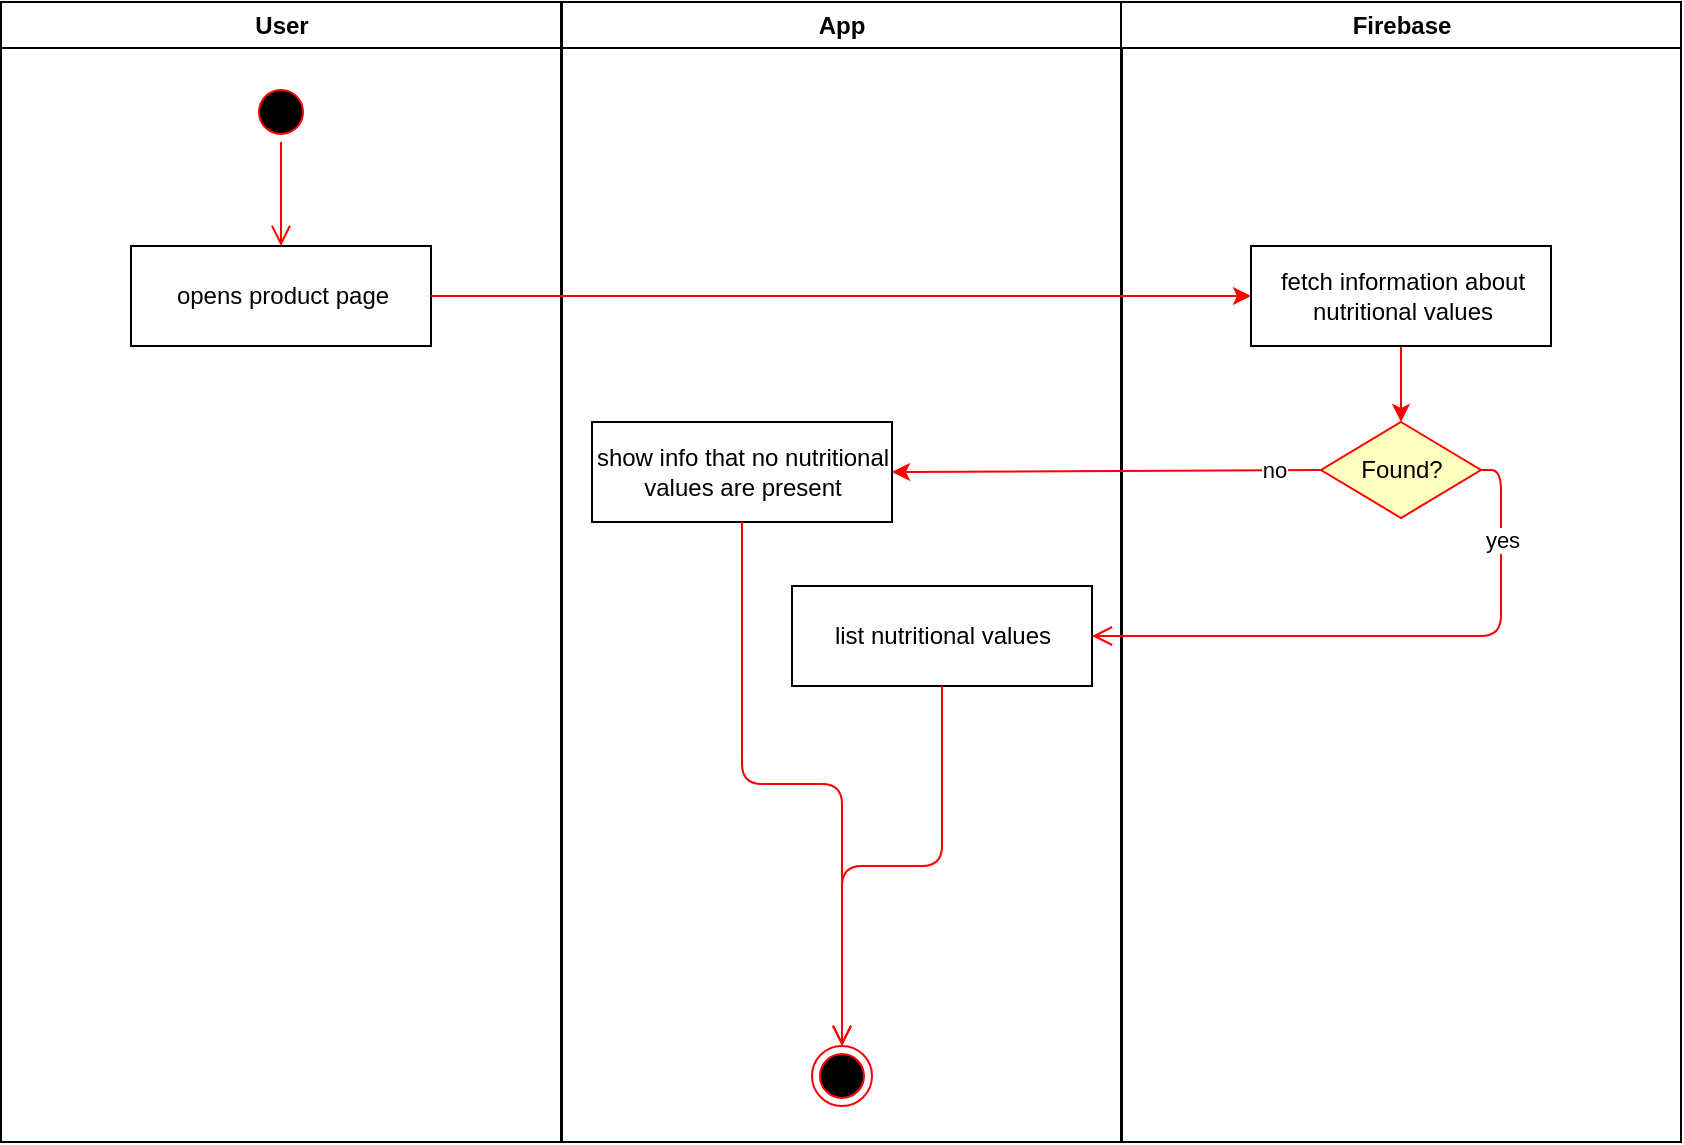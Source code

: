 <mxfile>
    <diagram name="Page-1" id="e7e014a7-5840-1c2e-5031-d8a46d1fe8dd">
        <mxGraphModel dx="698" dy="575" grid="1" gridSize="10" guides="1" tooltips="1" connect="1" arrows="1" fold="1" page="1" pageScale="1" pageWidth="1169" pageHeight="826" background="none" math="0" shadow="0">
            <root>
                <mxCell id="0"/>
                <mxCell id="1" parent="0"/>
                <mxCell id="115" value="User" style="swimlane;whiteSpace=wrap;movable=0;" parent="1" vertex="1">
                    <mxGeometry x="164.5" y="128" width="280" height="570" as="geometry"/>
                </mxCell>
                <mxCell id="116" value="" style="ellipse;shape=startState;fillColor=#000000;strokeColor=#ff0000;" parent="115" vertex="1">
                    <mxGeometry x="125" y="40" width="30" height="30" as="geometry"/>
                </mxCell>
                <mxCell id="117" value="" style="edgeStyle=elbowEdgeStyle;elbow=horizontal;verticalAlign=bottom;endArrow=open;endSize=8;strokeColor=#FF0000;endFill=1;rounded=0;entryX=0.5;entryY=0;entryDx=0;entryDy=0;" parent="115" source="116" target="118" edge="1">
                    <mxGeometry x="100" y="40" as="geometry">
                        <mxPoint x="115.5" y="110" as="targetPoint"/>
                    </mxGeometry>
                </mxCell>
                <mxCell id="118" value="opens product page" style="html=1;" parent="115" vertex="1">
                    <mxGeometry x="65" y="122" width="150" height="50" as="geometry"/>
                </mxCell>
                <mxCell id="119" value="App" style="swimlane;whiteSpace=wrap;movable=0;" parent="1" vertex="1">
                    <mxGeometry x="445" y="128" width="280" height="570" as="geometry"/>
                </mxCell>
                <mxCell id="120" value="show info that no nutritional&lt;br&gt;values are present" style="html=1;" parent="119" vertex="1">
                    <mxGeometry x="15" y="210" width="150" height="50" as="geometry"/>
                </mxCell>
                <mxCell id="121" value="list nutritional values" style="html=1;" parent="119" vertex="1">
                    <mxGeometry x="115" y="292" width="150" height="50" as="geometry"/>
                </mxCell>
                <mxCell id="122" value="" style="ellipse;shape=endState;fillColor=#000000;strokeColor=#ff0000" parent="119" vertex="1">
                    <mxGeometry x="125" y="522" width="30" height="30" as="geometry"/>
                </mxCell>
                <mxCell id="123" value="" style="edgeStyle=orthogonalEdgeStyle;html=1;align=left;verticalAlign=bottom;endArrow=open;endSize=8;strokeColor=#ff0000;exitX=0.5;exitY=1;exitDx=0;exitDy=0;entryX=0.5;entryY=0;entryDx=0;entryDy=0;" parent="119" source="121" target="122" edge="1">
                    <mxGeometry x="-1" relative="1" as="geometry">
                        <mxPoint x="125.02" y="502.0" as="targetPoint"/>
                        <mxPoint x="370.02" y="412.0" as="sourcePoint"/>
                    </mxGeometry>
                </mxCell>
                <mxCell id="124" value="" style="edgeStyle=orthogonalEdgeStyle;html=1;align=left;verticalAlign=bottom;endArrow=open;endSize=8;strokeColor=#ff0000;exitX=0.5;exitY=1;exitDx=0;exitDy=0;entryX=0.5;entryY=0;entryDx=0;entryDy=0;" parent="119" source="120" target="122" edge="1">
                    <mxGeometry x="-1" relative="1" as="geometry">
                        <mxPoint x="150" y="532" as="targetPoint"/>
                        <mxPoint x="149.5" y="382.0" as="sourcePoint"/>
                    </mxGeometry>
                </mxCell>
                <mxCell id="125" value="Firebase" style="swimlane;whiteSpace=wrap;movable=0;" parent="1" vertex="1">
                    <mxGeometry x="724.5" y="128" width="280" height="570" as="geometry"/>
                </mxCell>
                <mxCell id="126" style="edgeStyle=orthogonalEdgeStyle;rounded=0;orthogonalLoop=1;jettySize=auto;html=1;exitX=0.5;exitY=1;exitDx=0;exitDy=0;strokeColor=#FF0000;entryX=0.5;entryY=0;entryDx=0;entryDy=0;" parent="125" source="127" target="129" edge="1">
                    <mxGeometry relative="1" as="geometry">
                        <mxPoint x="140.5" y="242" as="targetPoint"/>
                    </mxGeometry>
                </mxCell>
                <mxCell id="127" value="fetch information about&lt;br&gt;nutritional values" style="html=1;" parent="125" vertex="1">
                    <mxGeometry x="65" y="122" width="150" height="50" as="geometry"/>
                </mxCell>
                <mxCell id="129" value="&lt;font color=&quot;#000000&quot;&gt;Found?&lt;/font&gt;" style="rhombus;whiteSpace=wrap;html=1;fillColor=#ffffc0;strokeColor=#ff0000;" parent="125" vertex="1">
                    <mxGeometry x="100" y="210" width="80" height="48" as="geometry"/>
                </mxCell>
                <mxCell id="128" style="edgeStyle=orthogonalEdgeStyle;rounded=0;orthogonalLoop=1;jettySize=auto;html=1;exitX=1;exitY=0.5;exitDx=0;exitDy=0;strokeColor=#FF0000;" parent="1" source="118" target="127" edge="1">
                    <mxGeometry relative="1" as="geometry">
                        <Array as="points">
                            <mxPoint x="530" y="275"/>
                            <mxPoint x="530" y="275"/>
                        </Array>
                    </mxGeometry>
                </mxCell>
                <mxCell id="132" value="" style="edgeStyle=orthogonalEdgeStyle;html=1;align=left;verticalAlign=bottom;endArrow=open;endSize=8;strokeColor=#ff0000;exitX=1;exitY=0.5;exitDx=0;exitDy=0;entryX=1;entryY=0.5;entryDx=0;entryDy=0;" parent="1" source="129" target="121" edge="1">
                    <mxGeometry x="-1" relative="1" as="geometry">
                        <mxPoint x="960" y="370" as="targetPoint"/>
                        <mxPoint x="911.75" y="390" as="sourcePoint"/>
                    </mxGeometry>
                </mxCell>
                <mxCell id="133" value="yes" style="edgeLabel;html=1;align=center;verticalAlign=middle;resizable=0;points=[];" parent="132" connectable="0" vertex="1">
                    <mxGeometry x="-0.699" relative="1" as="geometry">
                        <mxPoint as="offset"/>
                    </mxGeometry>
                </mxCell>
                <mxCell id="137" value="" style="endArrow=classic;html=1;entryX=1;entryY=0.5;entryDx=0;entryDy=0;exitX=0;exitY=0.5;exitDx=0;exitDy=0;strokeColor=#FF0000;" edge="1" parent="1" source="129" target="120">
                    <mxGeometry width="50" height="50" relative="1" as="geometry">
                        <mxPoint x="750" y="400" as="sourcePoint"/>
                        <mxPoint x="800" y="350" as="targetPoint"/>
                    </mxGeometry>
                </mxCell>
                <mxCell id="138" value="no" style="edgeLabel;html=1;align=center;verticalAlign=middle;resizable=0;points=[];" vertex="1" connectable="0" parent="137">
                    <mxGeometry x="-0.774" relative="1" as="geometry">
                        <mxPoint as="offset"/>
                    </mxGeometry>
                </mxCell>
            </root>
        </mxGraphModel>
    </diagram>
</mxfile>